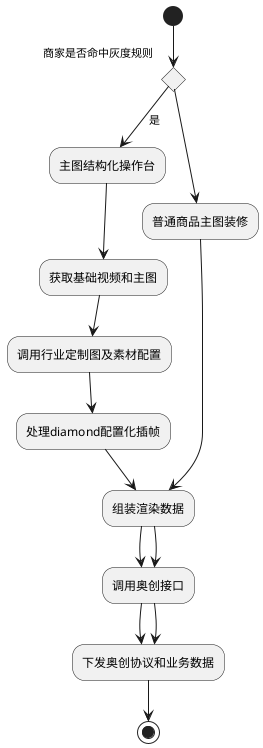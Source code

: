 @startuml
(*) If "商家是否命中灰度规则" then
--> [是] "主图结构化操作台"
--> "获取基础视频和主图"
--> "调用行业定制图及素材配置"
--> "处理diamond配置化插帧"
--> "组装渲染数据"
--> "调用奥创接口"
--> "下发奥创协议和业务数据"
else
--> "普通商品主图装修"
--> "组装渲染数据"
--> "调用奥创接口"
--> "下发奥创协议和业务数据"
Endif
-->(*)
@enduml